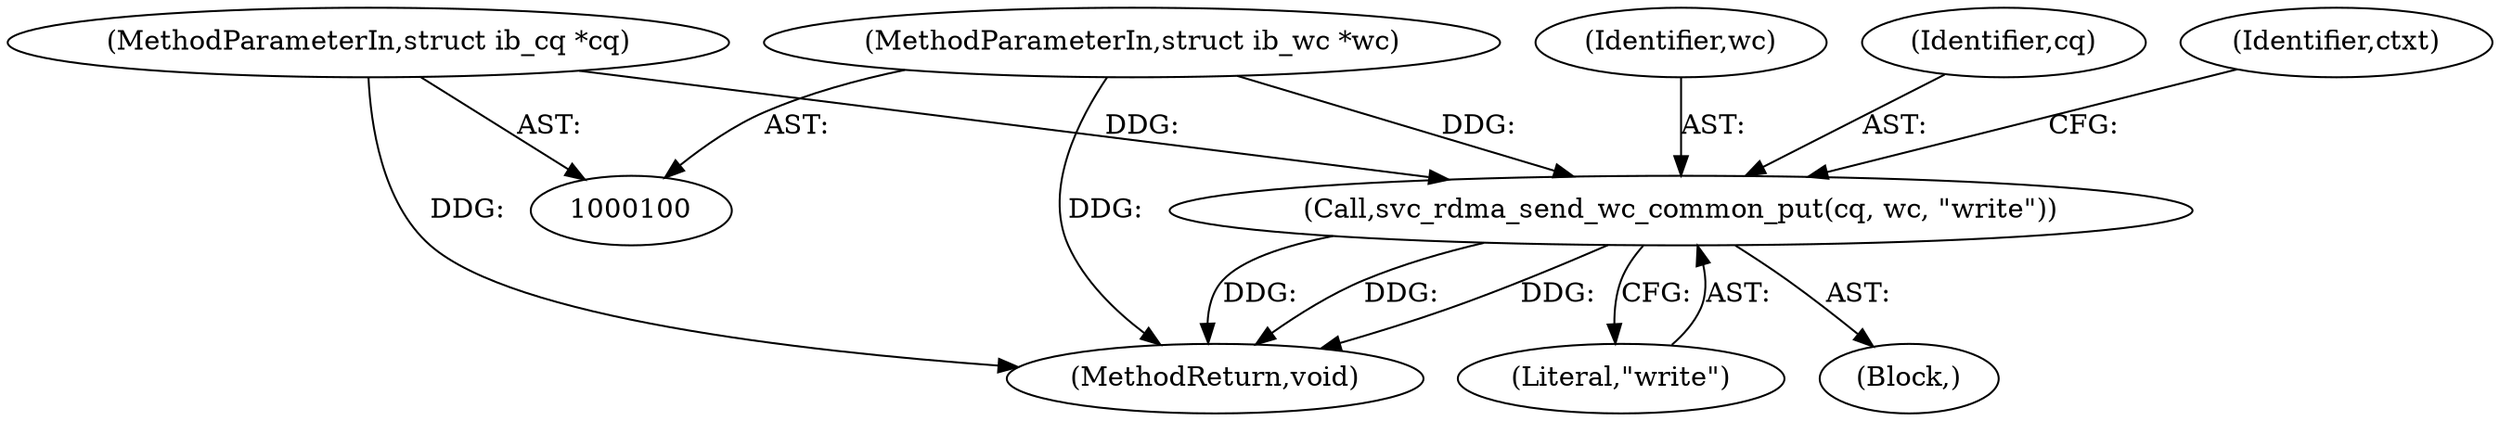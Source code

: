 digraph "1_linux_c70422f760c120480fee4de6c38804c72aa26bc1_49@API" {
"1000111" [label="(Call,svc_rdma_send_wc_common_put(cq, wc, \"write\"))"];
"1000101" [label="(MethodParameterIn,struct ib_cq *cq)"];
"1000102" [label="(MethodParameterIn,struct ib_wc *wc)"];
"1000113" [label="(Identifier,wc)"];
"1000103" [label="(Block,)"];
"1000102" [label="(MethodParameterIn,struct ib_wc *wc)"];
"1000120" [label="(MethodReturn,void)"];
"1000101" [label="(MethodParameterIn,struct ib_cq *cq)"];
"1000111" [label="(Call,svc_rdma_send_wc_common_put(cq, wc, \"write\"))"];
"1000114" [label="(Literal,\"write\")"];
"1000112" [label="(Identifier,cq)"];
"1000116" [label="(Identifier,ctxt)"];
"1000111" -> "1000103"  [label="AST: "];
"1000111" -> "1000114"  [label="CFG: "];
"1000112" -> "1000111"  [label="AST: "];
"1000113" -> "1000111"  [label="AST: "];
"1000114" -> "1000111"  [label="AST: "];
"1000116" -> "1000111"  [label="CFG: "];
"1000111" -> "1000120"  [label="DDG: "];
"1000111" -> "1000120"  [label="DDG: "];
"1000111" -> "1000120"  [label="DDG: "];
"1000101" -> "1000111"  [label="DDG: "];
"1000102" -> "1000111"  [label="DDG: "];
"1000101" -> "1000100"  [label="AST: "];
"1000101" -> "1000120"  [label="DDG: "];
"1000102" -> "1000100"  [label="AST: "];
"1000102" -> "1000120"  [label="DDG: "];
}
